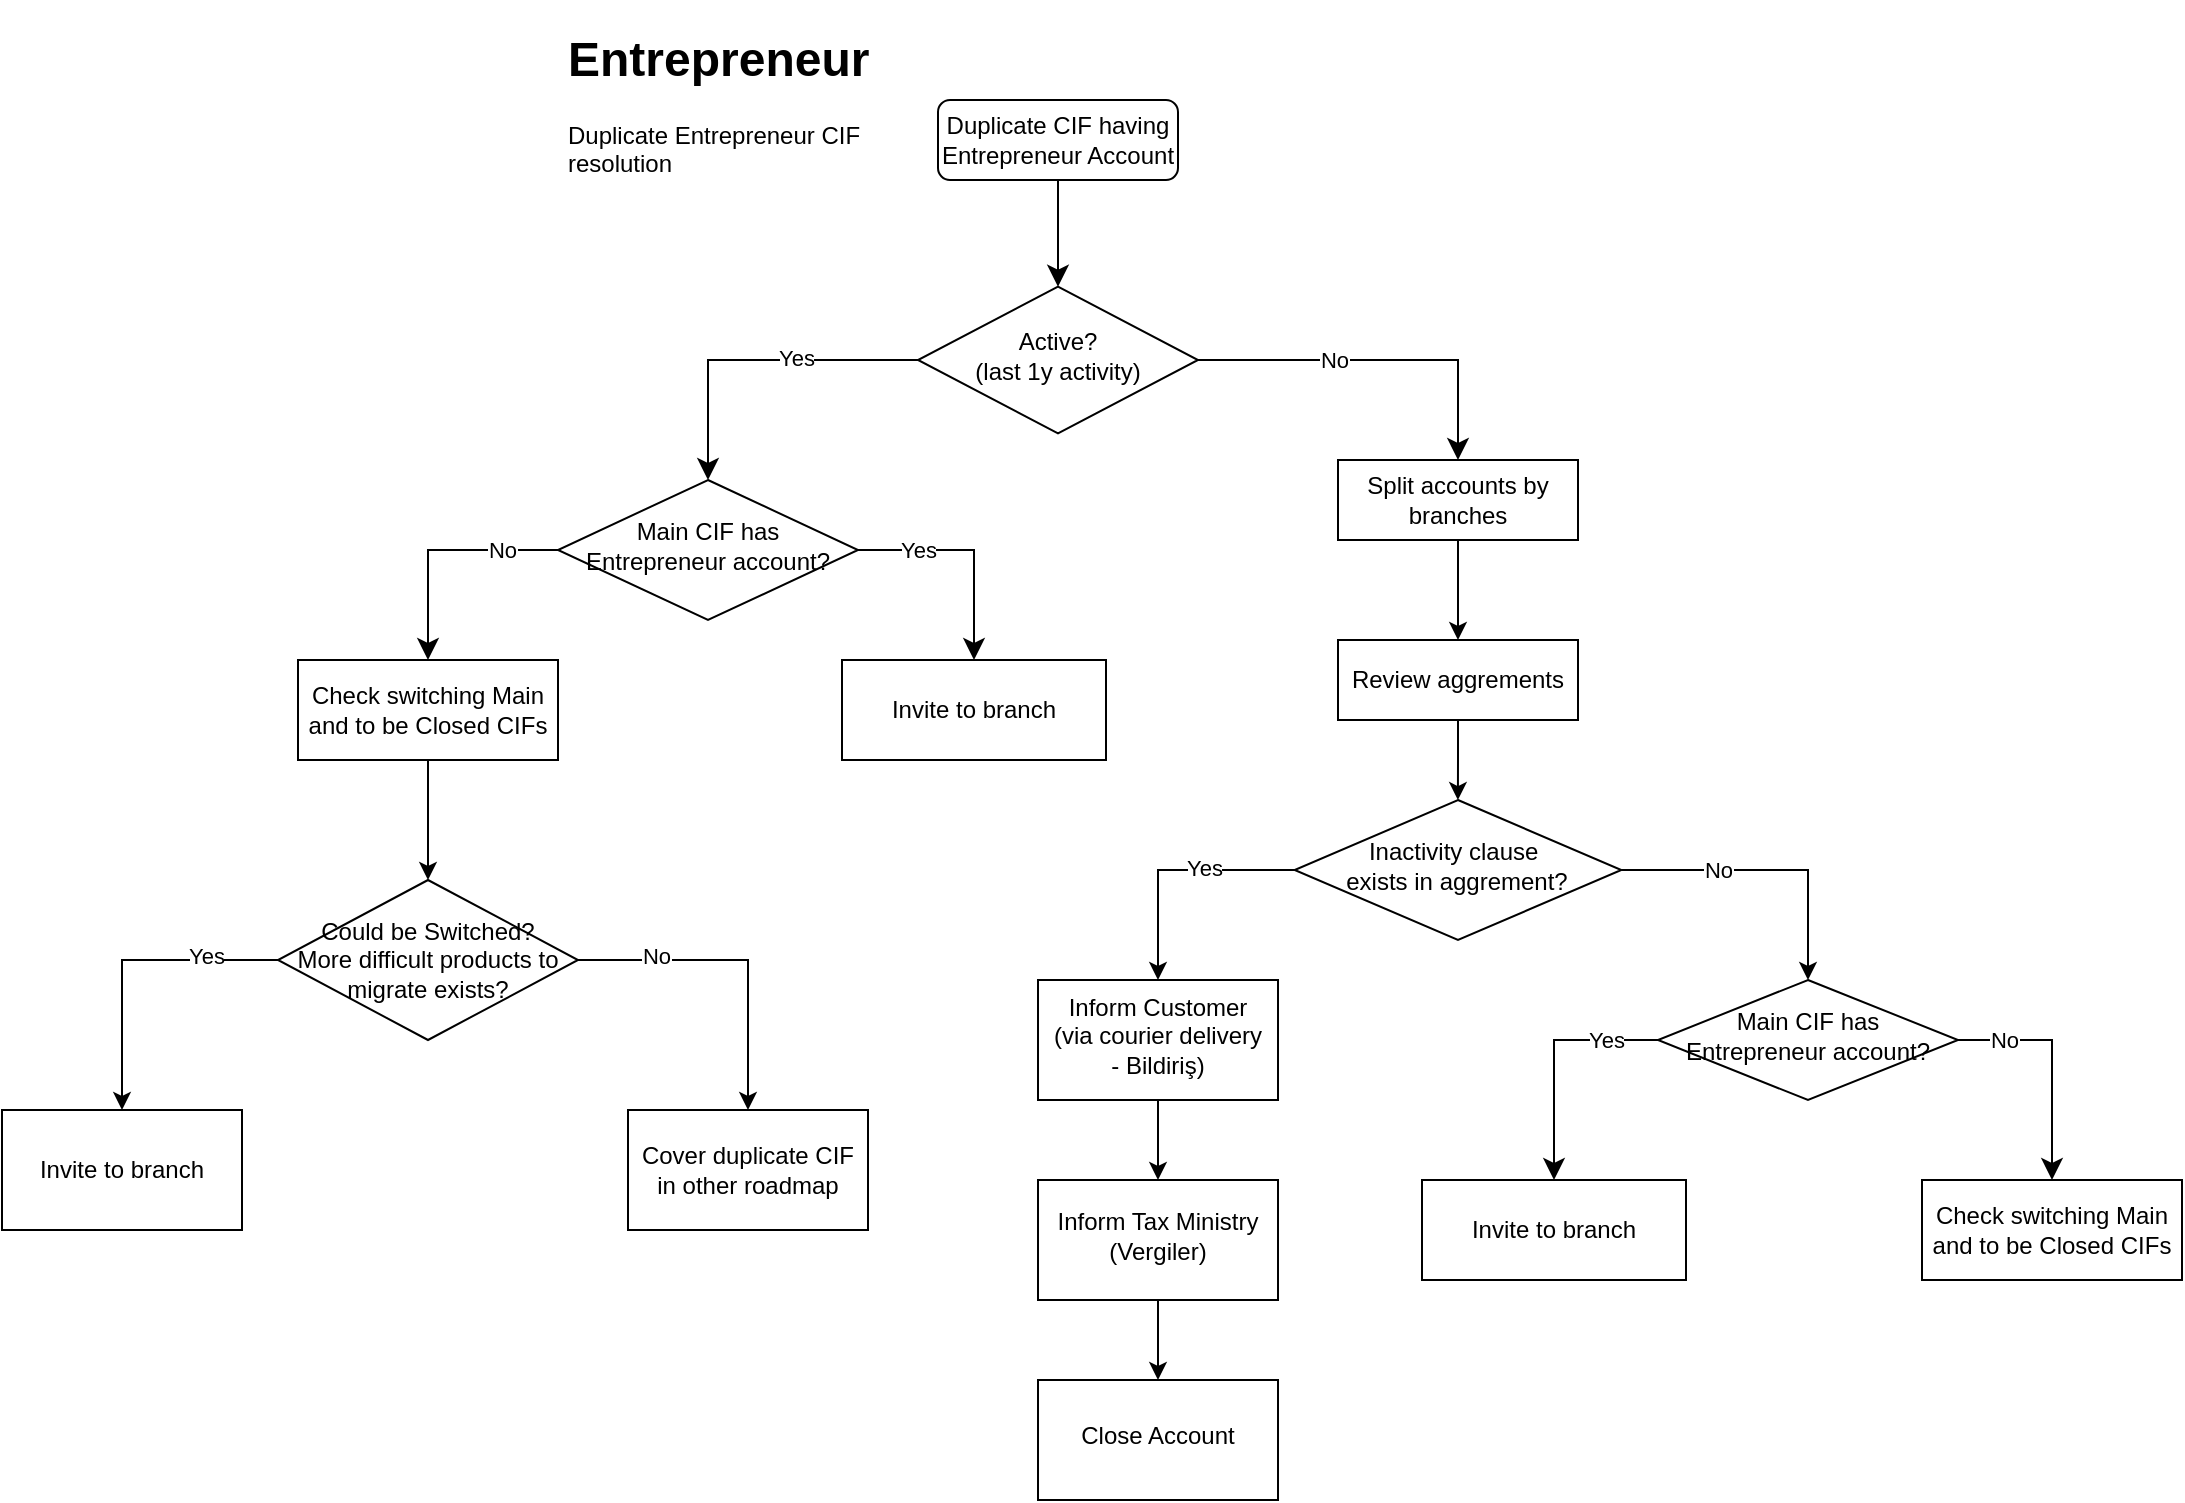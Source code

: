 <mxfile version="23.1.5" type="github">
  <diagram id="C5RBs43oDa-KdzZeNtuy" name="Page-1">
    <mxGraphModel dx="2022" dy="650" grid="1" gridSize="10" guides="1" tooltips="1" connect="1" arrows="1" fold="1" page="1" pageScale="1" pageWidth="827" pageHeight="1169" math="0" shadow="0">
      <root>
        <mxCell id="WIyWlLk6GJQsqaUBKTNV-0" />
        <mxCell id="WIyWlLk6GJQsqaUBKTNV-1" parent="WIyWlLk6GJQsqaUBKTNV-0" />
        <mxCell id="KJ_HPDsQMNC6sKq2eSFU-30" value="" style="rounded=0;html=1;jettySize=auto;orthogonalLoop=1;fontSize=11;endArrow=classic;endFill=1;endSize=8;strokeWidth=1;shadow=0;labelBackgroundColor=none;edgeStyle=orthogonalEdgeStyle;" edge="1" parent="WIyWlLk6GJQsqaUBKTNV-1" source="KJ_HPDsQMNC6sKq2eSFU-31" target="KJ_HPDsQMNC6sKq2eSFU-36">
          <mxGeometry relative="1" as="geometry" />
        </mxCell>
        <mxCell id="KJ_HPDsQMNC6sKq2eSFU-31" value="Duplicate CIF having Entrepreneur Account" style="rounded=1;whiteSpace=wrap;html=1;fontSize=12;glass=0;strokeWidth=1;shadow=0;" vertex="1" parent="WIyWlLk6GJQsqaUBKTNV-1">
          <mxGeometry x="348" y="80" width="120" height="40" as="geometry" />
        </mxCell>
        <mxCell id="KJ_HPDsQMNC6sKq2eSFU-32" value="" style="rounded=0;html=1;jettySize=auto;orthogonalLoop=1;fontSize=11;endArrow=classic;endFill=1;endSize=8;strokeWidth=1;shadow=0;labelBackgroundColor=none;edgeStyle=orthogonalEdgeStyle;" edge="1" parent="WIyWlLk6GJQsqaUBKTNV-1" source="KJ_HPDsQMNC6sKq2eSFU-36" target="KJ_HPDsQMNC6sKq2eSFU-43">
          <mxGeometry y="20" relative="1" as="geometry">
            <mxPoint as="offset" />
          </mxGeometry>
        </mxCell>
        <mxCell id="KJ_HPDsQMNC6sKq2eSFU-33" value="Yes" style="edgeLabel;html=1;align=center;verticalAlign=middle;resizable=0;points=[];" vertex="1" connectable="0" parent="KJ_HPDsQMNC6sKq2eSFU-32">
          <mxGeometry x="-0.255" y="-1" relative="1" as="geometry">
            <mxPoint as="offset" />
          </mxGeometry>
        </mxCell>
        <mxCell id="KJ_HPDsQMNC6sKq2eSFU-34" value="" style="edgeStyle=orthogonalEdgeStyle;rounded=0;jettySize=auto;orthogonalLoop=1;endArrow=classic;endFill=1;endSize=8;strokeWidth=1;shadow=0;align=center;labelPosition=center;verticalLabelPosition=middle;verticalAlign=middle;" edge="1" parent="WIyWlLk6GJQsqaUBKTNV-1" source="KJ_HPDsQMNC6sKq2eSFU-36" target="KJ_HPDsQMNC6sKq2eSFU-38">
          <mxGeometry x="-0.201" y="20" relative="1" as="geometry">
            <mxPoint as="offset" />
          </mxGeometry>
        </mxCell>
        <mxCell id="KJ_HPDsQMNC6sKq2eSFU-35" value="No" style="edgeLabel;html=1;align=center;verticalAlign=middle;resizable=0;points=[];" vertex="1" connectable="0" parent="KJ_HPDsQMNC6sKq2eSFU-34">
          <mxGeometry x="-0.248" relative="1" as="geometry">
            <mxPoint as="offset" />
          </mxGeometry>
        </mxCell>
        <mxCell id="KJ_HPDsQMNC6sKq2eSFU-36" value="Active? &lt;br&gt;(last 1y activity)" style="rhombus;whiteSpace=wrap;html=1;shadow=0;fontFamily=Helvetica;fontSize=12;align=center;strokeWidth=1;spacing=6;spacingTop=-4;" vertex="1" parent="WIyWlLk6GJQsqaUBKTNV-1">
          <mxGeometry x="338" y="173.34" width="140" height="73.33" as="geometry" />
        </mxCell>
        <mxCell id="KJ_HPDsQMNC6sKq2eSFU-37" value="" style="edgeStyle=orthogonalEdgeStyle;rounded=0;orthogonalLoop=1;jettySize=auto;html=1;" edge="1" parent="WIyWlLk6GJQsqaUBKTNV-1" source="KJ_HPDsQMNC6sKq2eSFU-38" target="KJ_HPDsQMNC6sKq2eSFU-48">
          <mxGeometry relative="1" as="geometry" />
        </mxCell>
        <mxCell id="KJ_HPDsQMNC6sKq2eSFU-38" value="Split accounts by branches" style="rounded=0;whiteSpace=wrap;html=1;fontSize=12;glass=0;strokeWidth=1;shadow=0;" vertex="1" parent="WIyWlLk6GJQsqaUBKTNV-1">
          <mxGeometry x="548" y="260" width="120" height="40" as="geometry" />
        </mxCell>
        <mxCell id="KJ_HPDsQMNC6sKq2eSFU-39" value="" style="rounded=0;html=1;jettySize=auto;orthogonalLoop=1;fontSize=11;endArrow=classic;endFill=1;endSize=8;strokeWidth=1;shadow=0;labelBackgroundColor=none;edgeStyle=orthogonalEdgeStyle;exitX=0;exitY=0.5;exitDx=0;exitDy=0;" edge="1" parent="WIyWlLk6GJQsqaUBKTNV-1" source="KJ_HPDsQMNC6sKq2eSFU-43" target="KJ_HPDsQMNC6sKq2eSFU-44">
          <mxGeometry x="0.333" y="20" relative="1" as="geometry">
            <mxPoint as="offset" />
          </mxGeometry>
        </mxCell>
        <mxCell id="KJ_HPDsQMNC6sKq2eSFU-40" value="No" style="edgeLabel;html=1;align=center;verticalAlign=middle;resizable=0;points=[];" vertex="1" connectable="0" parent="KJ_HPDsQMNC6sKq2eSFU-39">
          <mxGeometry x="-0.615" relative="1" as="geometry">
            <mxPoint x="-5" as="offset" />
          </mxGeometry>
        </mxCell>
        <mxCell id="KJ_HPDsQMNC6sKq2eSFU-41" value="" style="edgeStyle=orthogonalEdgeStyle;rounded=0;html=1;jettySize=auto;orthogonalLoop=1;fontSize=11;endArrow=classic;endFill=1;endSize=8;strokeWidth=1;shadow=0;labelBackgroundColor=none;exitX=1;exitY=0.5;exitDx=0;exitDy=0;" edge="1" parent="WIyWlLk6GJQsqaUBKTNV-1" source="KJ_HPDsQMNC6sKq2eSFU-43" target="KJ_HPDsQMNC6sKq2eSFU-45">
          <mxGeometry y="10" relative="1" as="geometry">
            <mxPoint as="offset" />
          </mxGeometry>
        </mxCell>
        <mxCell id="KJ_HPDsQMNC6sKq2eSFU-42" value="Yes" style="edgeLabel;html=1;align=center;verticalAlign=middle;resizable=0;points=[];" vertex="1" connectable="0" parent="KJ_HPDsQMNC6sKq2eSFU-41">
          <mxGeometry x="-0.415" y="2" relative="1" as="geometry">
            <mxPoint x="-3" y="2" as="offset" />
          </mxGeometry>
        </mxCell>
        <mxCell id="KJ_HPDsQMNC6sKq2eSFU-43" value="Main CIF has &lt;br&gt;Entrepreneur account?" style="rhombus;whiteSpace=wrap;html=1;shadow=0;fontFamily=Helvetica;fontSize=12;align=center;strokeWidth=1;spacing=6;spacingTop=-4;" vertex="1" parent="WIyWlLk6GJQsqaUBKTNV-1">
          <mxGeometry x="158" y="270" width="150" height="70" as="geometry" />
        </mxCell>
        <mxCell id="KJ_HPDsQMNC6sKq2eSFU-73" value="" style="edgeStyle=orthogonalEdgeStyle;rounded=0;orthogonalLoop=1;jettySize=auto;html=1;" edge="1" parent="WIyWlLk6GJQsqaUBKTNV-1" source="KJ_HPDsQMNC6sKq2eSFU-44" target="KJ_HPDsQMNC6sKq2eSFU-72">
          <mxGeometry relative="1" as="geometry" />
        </mxCell>
        <mxCell id="KJ_HPDsQMNC6sKq2eSFU-44" value="Check switching Main and to be Closed CIFs" style="rounded=0;whiteSpace=wrap;html=1;fontSize=12;glass=0;strokeWidth=1;shadow=0;" vertex="1" parent="WIyWlLk6GJQsqaUBKTNV-1">
          <mxGeometry x="28" y="360" width="130" height="50" as="geometry" />
        </mxCell>
        <mxCell id="KJ_HPDsQMNC6sKq2eSFU-45" value="Invite to branch" style="rounded=0;whiteSpace=wrap;html=1;fontSize=12;glass=0;strokeWidth=1;shadow=0;" vertex="1" parent="WIyWlLk6GJQsqaUBKTNV-1">
          <mxGeometry x="300" y="360" width="132" height="50" as="geometry" />
        </mxCell>
        <mxCell id="KJ_HPDsQMNC6sKq2eSFU-46" value="&lt;h1&gt;Entrepreneur&lt;/h1&gt;&lt;p&gt;Duplicate Entrepreneur CIF resolution&lt;/p&gt;" style="text;html=1;spacing=5;spacingTop=-20;whiteSpace=wrap;overflow=hidden;rounded=0;" vertex="1" parent="WIyWlLk6GJQsqaUBKTNV-1">
          <mxGeometry x="158" y="40" width="190" height="120" as="geometry" />
        </mxCell>
        <mxCell id="KJ_HPDsQMNC6sKq2eSFU-47" value="" style="edgeStyle=orthogonalEdgeStyle;rounded=0;orthogonalLoop=1;jettySize=auto;html=1;" edge="1" parent="WIyWlLk6GJQsqaUBKTNV-1" source="KJ_HPDsQMNC6sKq2eSFU-48" target="KJ_HPDsQMNC6sKq2eSFU-53">
          <mxGeometry relative="1" as="geometry" />
        </mxCell>
        <mxCell id="KJ_HPDsQMNC6sKq2eSFU-48" value="Review aggrements" style="rounded=0;whiteSpace=wrap;html=1;fontSize=12;glass=0;strokeWidth=1;shadow=0;" vertex="1" parent="WIyWlLk6GJQsqaUBKTNV-1">
          <mxGeometry x="548" y="350" width="120" height="40" as="geometry" />
        </mxCell>
        <mxCell id="KJ_HPDsQMNC6sKq2eSFU-49" value="" style="edgeStyle=orthogonalEdgeStyle;rounded=0;orthogonalLoop=1;jettySize=auto;html=1;" edge="1" parent="WIyWlLk6GJQsqaUBKTNV-1" source="KJ_HPDsQMNC6sKq2eSFU-53" target="KJ_HPDsQMNC6sKq2eSFU-55">
          <mxGeometry relative="1" as="geometry" />
        </mxCell>
        <mxCell id="KJ_HPDsQMNC6sKq2eSFU-50" value="Yes" style="edgeLabel;html=1;align=center;verticalAlign=middle;resizable=0;points=[];" vertex="1" connectable="0" parent="KJ_HPDsQMNC6sKq2eSFU-49">
          <mxGeometry x="-0.257" y="-1" relative="1" as="geometry">
            <mxPoint as="offset" />
          </mxGeometry>
        </mxCell>
        <mxCell id="KJ_HPDsQMNC6sKq2eSFU-51" value="" style="edgeStyle=orthogonalEdgeStyle;rounded=0;orthogonalLoop=1;jettySize=auto;html=1;entryX=0.5;entryY=0;entryDx=0;entryDy=0;" edge="1" parent="WIyWlLk6GJQsqaUBKTNV-1" source="KJ_HPDsQMNC6sKq2eSFU-53" target="KJ_HPDsQMNC6sKq2eSFU-67">
          <mxGeometry relative="1" as="geometry">
            <mxPoint x="779.0" y="520" as="targetPoint" />
          </mxGeometry>
        </mxCell>
        <mxCell id="KJ_HPDsQMNC6sKq2eSFU-52" value="No" style="edgeLabel;html=1;align=center;verticalAlign=middle;resizable=0;points=[];" vertex="1" connectable="0" parent="KJ_HPDsQMNC6sKq2eSFU-51">
          <mxGeometry x="-0.193" y="-2" relative="1" as="geometry">
            <mxPoint x="-12" y="-2" as="offset" />
          </mxGeometry>
        </mxCell>
        <mxCell id="KJ_HPDsQMNC6sKq2eSFU-53" value="&lt;div style=&quot;&quot;&gt;&lt;span style=&quot;background-color: initial;&quot;&gt;Inactivity clause&amp;nbsp;&lt;/span&gt;&lt;/div&gt;&lt;div style=&quot;&quot;&gt;&lt;span style=&quot;background-color: initial;&quot;&gt;exists&amp;nbsp;&lt;/span&gt;&lt;span style=&quot;background-color: initial;&quot;&gt;in aggrement?&lt;/span&gt;&lt;/div&gt;" style="rhombus;whiteSpace=wrap;html=1;shadow=0;fontFamily=Helvetica;fontSize=12;align=center;strokeWidth=1;spacing=6;spacingTop=-4;verticalAlign=middle;horizontal=1;" vertex="1" parent="WIyWlLk6GJQsqaUBKTNV-1">
          <mxGeometry x="526.33" y="430" width="163.33" height="70" as="geometry" />
        </mxCell>
        <mxCell id="KJ_HPDsQMNC6sKq2eSFU-54" value="" style="edgeStyle=orthogonalEdgeStyle;rounded=0;orthogonalLoop=1;jettySize=auto;html=1;" edge="1" parent="WIyWlLk6GJQsqaUBKTNV-1" source="KJ_HPDsQMNC6sKq2eSFU-55" target="KJ_HPDsQMNC6sKq2eSFU-57">
          <mxGeometry relative="1" as="geometry" />
        </mxCell>
        <mxCell id="KJ_HPDsQMNC6sKq2eSFU-55" value="Inform Customer (via courier delivery - Bildiriş)" style="whiteSpace=wrap;html=1;shadow=0;strokeWidth=1;spacing=6;spacingTop=-4;" vertex="1" parent="WIyWlLk6GJQsqaUBKTNV-1">
          <mxGeometry x="398.005" y="520" width="120" height="60" as="geometry" />
        </mxCell>
        <mxCell id="KJ_HPDsQMNC6sKq2eSFU-56" value="" style="edgeStyle=orthogonalEdgeStyle;rounded=0;orthogonalLoop=1;jettySize=auto;html=1;" edge="1" parent="WIyWlLk6GJQsqaUBKTNV-1" source="KJ_HPDsQMNC6sKq2eSFU-57" target="KJ_HPDsQMNC6sKq2eSFU-58">
          <mxGeometry relative="1" as="geometry" />
        </mxCell>
        <mxCell id="KJ_HPDsQMNC6sKq2eSFU-57" value="Inform Tax Ministry&lt;br&gt;(Vergiler)" style="whiteSpace=wrap;html=1;shadow=0;strokeWidth=1;spacing=6;spacingTop=-4;" vertex="1" parent="WIyWlLk6GJQsqaUBKTNV-1">
          <mxGeometry x="398.005" y="620" width="120" height="60" as="geometry" />
        </mxCell>
        <mxCell id="KJ_HPDsQMNC6sKq2eSFU-58" value="Close Account" style="whiteSpace=wrap;html=1;shadow=0;strokeWidth=1;spacing=6;spacingTop=-4;" vertex="1" parent="WIyWlLk6GJQsqaUBKTNV-1">
          <mxGeometry x="398.005" y="720" width="120" height="60" as="geometry" />
        </mxCell>
        <mxCell id="KJ_HPDsQMNC6sKq2eSFU-63" value="" style="rounded=0;html=1;jettySize=auto;orthogonalLoop=1;fontSize=11;endArrow=classic;endFill=1;endSize=8;strokeWidth=1;shadow=0;labelBackgroundColor=none;edgeStyle=orthogonalEdgeStyle;exitX=1;exitY=0.5;exitDx=0;exitDy=0;" edge="1" parent="WIyWlLk6GJQsqaUBKTNV-1" source="KJ_HPDsQMNC6sKq2eSFU-67" target="KJ_HPDsQMNC6sKq2eSFU-68">
          <mxGeometry x="0.333" y="20" relative="1" as="geometry">
            <mxPoint as="offset" />
          </mxGeometry>
        </mxCell>
        <mxCell id="KJ_HPDsQMNC6sKq2eSFU-64" value="No" style="edgeLabel;html=1;align=center;verticalAlign=middle;resizable=0;points=[];" vertex="1" connectable="0" parent="KJ_HPDsQMNC6sKq2eSFU-63">
          <mxGeometry x="-0.615" relative="1" as="geometry">
            <mxPoint as="offset" />
          </mxGeometry>
        </mxCell>
        <mxCell id="KJ_HPDsQMNC6sKq2eSFU-65" value="" style="edgeStyle=orthogonalEdgeStyle;rounded=0;html=1;jettySize=auto;orthogonalLoop=1;fontSize=11;endArrow=classic;endFill=1;endSize=8;strokeWidth=1;shadow=0;labelBackgroundColor=none;exitX=0;exitY=0.5;exitDx=0;exitDy=0;" edge="1" parent="WIyWlLk6GJQsqaUBKTNV-1" source="KJ_HPDsQMNC6sKq2eSFU-67" target="KJ_HPDsQMNC6sKq2eSFU-69">
          <mxGeometry y="10" relative="1" as="geometry">
            <mxPoint as="offset" />
          </mxGeometry>
        </mxCell>
        <mxCell id="KJ_HPDsQMNC6sKq2eSFU-66" value="Yes" style="edgeLabel;html=1;align=center;verticalAlign=middle;resizable=0;points=[];" vertex="1" connectable="0" parent="KJ_HPDsQMNC6sKq2eSFU-65">
          <mxGeometry x="-0.415" y="2" relative="1" as="geometry">
            <mxPoint x="9" y="-2" as="offset" />
          </mxGeometry>
        </mxCell>
        <mxCell id="KJ_HPDsQMNC6sKq2eSFU-67" value="Main CIF has &lt;br&gt;Entrepreneur account?" style="rhombus;whiteSpace=wrap;html=1;shadow=0;fontFamily=Helvetica;fontSize=12;align=center;strokeWidth=1;spacing=6;spacingTop=-4;" vertex="1" parent="WIyWlLk6GJQsqaUBKTNV-1">
          <mxGeometry x="708" y="520" width="150" height="60" as="geometry" />
        </mxCell>
        <mxCell id="KJ_HPDsQMNC6sKq2eSFU-68" value="Check switching Main and to be Closed CIFs" style="rounded=0;whiteSpace=wrap;html=1;fontSize=12;glass=0;strokeWidth=1;shadow=0;" vertex="1" parent="WIyWlLk6GJQsqaUBKTNV-1">
          <mxGeometry x="840" y="620" width="130" height="50" as="geometry" />
        </mxCell>
        <mxCell id="KJ_HPDsQMNC6sKq2eSFU-69" value="Invite to branch" style="rounded=0;whiteSpace=wrap;html=1;fontSize=12;glass=0;strokeWidth=1;shadow=0;" vertex="1" parent="WIyWlLk6GJQsqaUBKTNV-1">
          <mxGeometry x="590" y="620" width="132" height="50" as="geometry" />
        </mxCell>
        <mxCell id="KJ_HPDsQMNC6sKq2eSFU-75" value="" style="edgeStyle=orthogonalEdgeStyle;rounded=0;orthogonalLoop=1;jettySize=auto;html=1;" edge="1" parent="WIyWlLk6GJQsqaUBKTNV-1" source="KJ_HPDsQMNC6sKq2eSFU-72" target="KJ_HPDsQMNC6sKq2eSFU-74">
          <mxGeometry relative="1" as="geometry" />
        </mxCell>
        <mxCell id="KJ_HPDsQMNC6sKq2eSFU-76" value="Yes" style="edgeLabel;html=1;align=center;verticalAlign=middle;resizable=0;points=[];" vertex="1" connectable="0" parent="KJ_HPDsQMNC6sKq2eSFU-75">
          <mxGeometry x="-0.521" y="-2" relative="1" as="geometry">
            <mxPoint as="offset" />
          </mxGeometry>
        </mxCell>
        <mxCell id="KJ_HPDsQMNC6sKq2eSFU-78" value="" style="edgeStyle=orthogonalEdgeStyle;rounded=0;orthogonalLoop=1;jettySize=auto;html=1;" edge="1" parent="WIyWlLk6GJQsqaUBKTNV-1" source="KJ_HPDsQMNC6sKq2eSFU-72" target="KJ_HPDsQMNC6sKq2eSFU-77">
          <mxGeometry relative="1" as="geometry" />
        </mxCell>
        <mxCell id="KJ_HPDsQMNC6sKq2eSFU-79" value="No" style="edgeLabel;html=1;align=center;verticalAlign=middle;resizable=0;points=[];" vertex="1" connectable="0" parent="KJ_HPDsQMNC6sKq2eSFU-78">
          <mxGeometry x="-0.521" y="2" relative="1" as="geometry">
            <mxPoint as="offset" />
          </mxGeometry>
        </mxCell>
        <mxCell id="KJ_HPDsQMNC6sKq2eSFU-72" value="Could be Switched?&lt;br&gt;More difficult products to migrate exists?" style="rhombus;whiteSpace=wrap;html=1;" vertex="1" parent="WIyWlLk6GJQsqaUBKTNV-1">
          <mxGeometry x="18" y="470" width="150" height="80" as="geometry" />
        </mxCell>
        <mxCell id="KJ_HPDsQMNC6sKq2eSFU-74" value="Invite to branch" style="whiteSpace=wrap;html=1;" vertex="1" parent="WIyWlLk6GJQsqaUBKTNV-1">
          <mxGeometry x="-120" y="585" width="120" height="60" as="geometry" />
        </mxCell>
        <mxCell id="KJ_HPDsQMNC6sKq2eSFU-77" value="Cover duplicate CIF in other roadmap" style="whiteSpace=wrap;html=1;" vertex="1" parent="WIyWlLk6GJQsqaUBKTNV-1">
          <mxGeometry x="193" y="585" width="120" height="60" as="geometry" />
        </mxCell>
      </root>
    </mxGraphModel>
  </diagram>
</mxfile>
